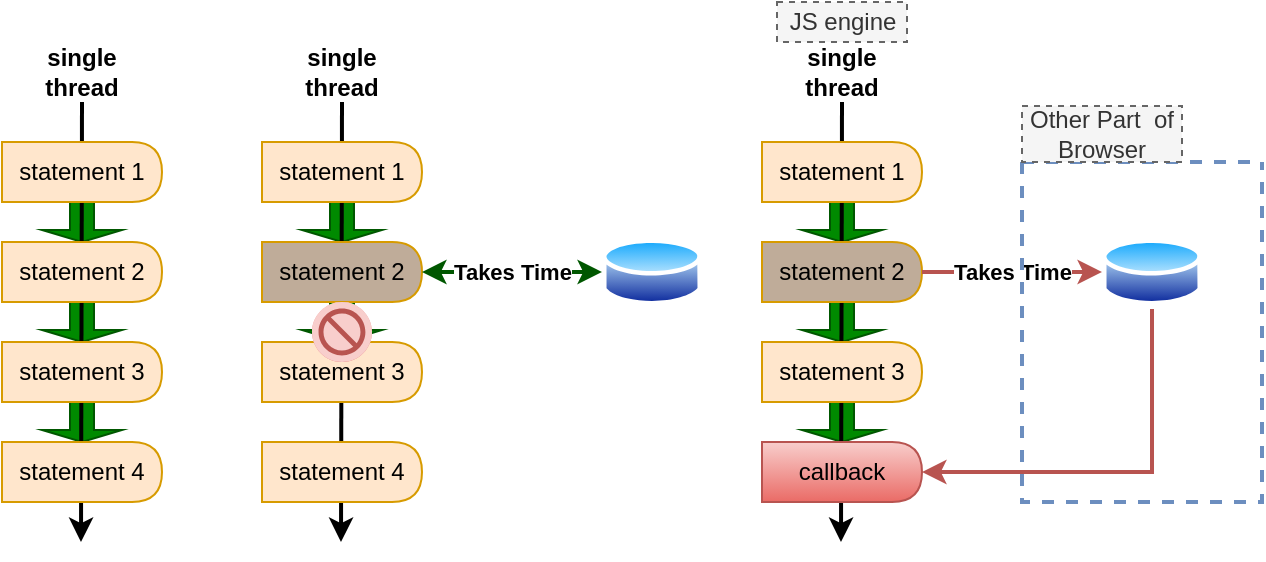<mxfile version="14.7.6" type="device"><diagram id="2njSShDFAdTxB3eOuijg" name="Page-1"><mxGraphModel dx="868" dy="492" grid="1" gridSize="10" guides="1" tooltips="1" connect="1" arrows="1" fold="1" page="1" pageScale="1" pageWidth="850" pageHeight="1100" math="0" shadow="0"><root><mxCell id="0"/><mxCell id="1" parent="0"/><mxCell id="UbrwJkLZV4PAuly_Lew6-12" value="" style="shape=singleArrow;direction=south;whiteSpace=wrap;html=1;fillColor=#008a00;strokeColor=#005700;fontColor=#ffffff;" vertex="1" parent="1"><mxGeometry x="240" y="280" width="40" height="30" as="geometry"/></mxCell><mxCell id="UbrwJkLZV4PAuly_Lew6-11" value="" style="shape=singleArrow;direction=south;whiteSpace=wrap;html=1;fillColor=#008a00;strokeColor=#005700;fontColor=#ffffff;" vertex="1" parent="1"><mxGeometry x="240" y="230" width="40" height="30" as="geometry"/></mxCell><mxCell id="UbrwJkLZV4PAuly_Lew6-10" value="" style="shape=singleArrow;direction=south;whiteSpace=wrap;html=1;fillColor=#008a00;strokeColor=#005700;fontColor=#ffffff;" vertex="1" parent="1"><mxGeometry x="240" y="180" width="40" height="30" as="geometry"/></mxCell><mxCell id="UbrwJkLZV4PAuly_Lew6-14" value="" style="endArrow=classic;html=1;strokeWidth=2;" edge="1" parent="1"><mxGeometry width="50" height="50" relative="1" as="geometry"><mxPoint x="260" y="140" as="sourcePoint"/><mxPoint x="259.5" y="360" as="targetPoint"/></mxGeometry></mxCell><mxCell id="UbrwJkLZV4PAuly_Lew6-5" value="statement 2" style="shape=delay;whiteSpace=wrap;html=1;fillColor=#ffe6cc;strokeColor=#d79b00;" vertex="1" parent="1"><mxGeometry x="220" y="210" width="80" height="30" as="geometry"/></mxCell><mxCell id="UbrwJkLZV4PAuly_Lew6-6" value="statement 1" style="shape=delay;whiteSpace=wrap;html=1;fillColor=#ffe6cc;strokeColor=#d79b00;" vertex="1" parent="1"><mxGeometry x="220" y="160" width="80" height="30" as="geometry"/></mxCell><mxCell id="UbrwJkLZV4PAuly_Lew6-7" value="statement 3" style="shape=delay;whiteSpace=wrap;html=1;fillColor=#ffe6cc;strokeColor=#d79b00;" vertex="1" parent="1"><mxGeometry x="220" y="260" width="80" height="30" as="geometry"/></mxCell><mxCell id="UbrwJkLZV4PAuly_Lew6-8" value="statement 4" style="shape=delay;whiteSpace=wrap;html=1;fillColor=#ffe6cc;strokeColor=#d79b00;" vertex="1" parent="1"><mxGeometry x="220" y="310" width="80" height="30" as="geometry"/></mxCell><mxCell id="UbrwJkLZV4PAuly_Lew6-15" value="single thread" style="text;html=1;strokeColor=none;fillColor=none;align=center;verticalAlign=middle;whiteSpace=wrap;rounded=0;fontStyle=1" vertex="1" parent="1"><mxGeometry x="235" y="110" width="50" height="30" as="geometry"/></mxCell><mxCell id="UbrwJkLZV4PAuly_Lew6-17" value="" style="shape=singleArrow;direction=south;whiteSpace=wrap;html=1;fillColor=#008a00;strokeColor=#005700;fontColor=#ffffff;" vertex="1" parent="1"><mxGeometry x="370" y="230" width="40" height="30" as="geometry"/></mxCell><mxCell id="UbrwJkLZV4PAuly_Lew6-18" value="" style="shape=singleArrow;direction=south;whiteSpace=wrap;html=1;fillColor=#008a00;strokeColor=#005700;fontColor=#ffffff;" vertex="1" parent="1"><mxGeometry x="370" y="180" width="40" height="30" as="geometry"/></mxCell><mxCell id="UbrwJkLZV4PAuly_Lew6-19" value="" style="endArrow=classic;html=1;strokeWidth=2;" edge="1" parent="1"><mxGeometry width="50" height="50" relative="1" as="geometry"><mxPoint x="390" y="140" as="sourcePoint"/><mxPoint x="389.5" y="360" as="targetPoint"/></mxGeometry></mxCell><mxCell id="UbrwJkLZV4PAuly_Lew6-20" value="statement 2" style="shape=delay;whiteSpace=wrap;html=1;strokeColor=#d79b00;fillColor=#BFAC99;" vertex="1" parent="1"><mxGeometry x="350" y="210" width="80" height="30" as="geometry"/></mxCell><mxCell id="UbrwJkLZV4PAuly_Lew6-21" value="statement 1" style="shape=delay;whiteSpace=wrap;html=1;fillColor=#ffe6cc;strokeColor=#d79b00;" vertex="1" parent="1"><mxGeometry x="350" y="160" width="80" height="30" as="geometry"/></mxCell><mxCell id="UbrwJkLZV4PAuly_Lew6-22" value="statement 3" style="shape=delay;whiteSpace=wrap;html=1;fillColor=#ffe6cc;strokeColor=#d79b00;" vertex="1" parent="1"><mxGeometry x="350" y="260" width="80" height="30" as="geometry"/></mxCell><mxCell id="UbrwJkLZV4PAuly_Lew6-23" value="statement 4" style="shape=delay;whiteSpace=wrap;html=1;fillColor=#ffe6cc;strokeColor=#d79b00;" vertex="1" parent="1"><mxGeometry x="350" y="310" width="80" height="30" as="geometry"/></mxCell><mxCell id="UbrwJkLZV4PAuly_Lew6-24" value="single thread" style="text;html=1;strokeColor=none;fillColor=none;align=center;verticalAlign=middle;whiteSpace=wrap;rounded=0;fontStyle=1" vertex="1" parent="1"><mxGeometry x="365" y="110" width="50" height="30" as="geometry"/></mxCell><mxCell id="UbrwJkLZV4PAuly_Lew6-26" value="Takes Time" style="edgeStyle=orthogonalEdgeStyle;rounded=0;orthogonalLoop=1;jettySize=auto;html=1;exitX=0;exitY=0.5;exitDx=0;exitDy=0;entryX=1;entryY=0.5;entryDx=0;entryDy=0;strokeWidth=2;fontStyle=1;fillColor=#008a00;strokeColor=#005700;startArrow=classic;startFill=1;" edge="1" parent="1" source="UbrwJkLZV4PAuly_Lew6-25" target="UbrwJkLZV4PAuly_Lew6-20"><mxGeometry relative="1" as="geometry"/></mxCell><mxCell id="UbrwJkLZV4PAuly_Lew6-25" value="" style="aspect=fixed;perimeter=ellipsePerimeter;html=1;align=center;shadow=0;dashed=0;spacingTop=3;image;image=img/lib/active_directory/database.svg;" vertex="1" parent="1"><mxGeometry x="520" y="206.5" width="50" height="37" as="geometry"/></mxCell><mxCell id="UbrwJkLZV4PAuly_Lew6-27" value="" style="verticalLabelPosition=bottom;html=1;strokeColor=#b85450;verticalAlign=top;align=center;points=[[0.145,0.145,0],[0.5,0,0],[0.855,0.145,0],[1,0.5,0],[0.855,0.855,0],[0.5,1,0],[0.145,0.855,0],[0,0.5,0]];pointerEvents=1;shape=mxgraph.cisco_safe.compositeIcon;bgIcon=ellipse;resIcon=mxgraph.cisco_safe.capability.block;fillColor=#f8cecc;gradientColor=#ea6b66;" vertex="1" parent="1"><mxGeometry x="375" y="240" width="30" height="30" as="geometry"/></mxCell><mxCell id="UbrwJkLZV4PAuly_Lew6-40" value="" style="shape=singleArrow;direction=south;whiteSpace=wrap;html=1;fillColor=#008a00;strokeColor=#005700;fontColor=#ffffff;" vertex="1" parent="1"><mxGeometry x="620" y="280" width="40" height="30" as="geometry"/></mxCell><mxCell id="UbrwJkLZV4PAuly_Lew6-41" value="" style="shape=singleArrow;direction=south;whiteSpace=wrap;html=1;fillColor=#008a00;strokeColor=#005700;fontColor=#ffffff;" vertex="1" parent="1"><mxGeometry x="620" y="230" width="40" height="30" as="geometry"/></mxCell><mxCell id="UbrwJkLZV4PAuly_Lew6-42" value="" style="shape=singleArrow;direction=south;whiteSpace=wrap;html=1;fillColor=#008a00;strokeColor=#005700;fontColor=#ffffff;" vertex="1" parent="1"><mxGeometry x="620" y="180" width="40" height="30" as="geometry"/></mxCell><mxCell id="UbrwJkLZV4PAuly_Lew6-43" value="" style="endArrow=classic;html=1;strokeWidth=2;" edge="1" parent="1"><mxGeometry width="50" height="50" relative="1" as="geometry"><mxPoint x="640" y="140" as="sourcePoint"/><mxPoint x="639.5" y="360" as="targetPoint"/></mxGeometry></mxCell><mxCell id="UbrwJkLZV4PAuly_Lew6-44" value="statement 2" style="shape=delay;whiteSpace=wrap;html=1;strokeColor=#d79b00;fillColor=#BFAC99;" vertex="1" parent="1"><mxGeometry x="600" y="210" width="80" height="30" as="geometry"/></mxCell><mxCell id="UbrwJkLZV4PAuly_Lew6-45" value="statement 1" style="shape=delay;whiteSpace=wrap;html=1;fillColor=#ffe6cc;strokeColor=#d79b00;" vertex="1" parent="1"><mxGeometry x="600" y="160" width="80" height="30" as="geometry"/></mxCell><mxCell id="UbrwJkLZV4PAuly_Lew6-46" value="statement 3" style="shape=delay;whiteSpace=wrap;html=1;fillColor=#ffe6cc;strokeColor=#d79b00;" vertex="1" parent="1"><mxGeometry x="600" y="260" width="80" height="30" as="geometry"/></mxCell><mxCell id="UbrwJkLZV4PAuly_Lew6-47" value="callback" style="shape=delay;whiteSpace=wrap;html=1;fillColor=#f8cecc;strokeColor=#b85450;gradientColor=#ea6b66;" vertex="1" parent="1"><mxGeometry x="600" y="310" width="80" height="30" as="geometry"/></mxCell><mxCell id="UbrwJkLZV4PAuly_Lew6-48" value="single thread" style="text;html=1;strokeColor=none;fillColor=none;align=center;verticalAlign=middle;whiteSpace=wrap;rounded=0;fontStyle=1" vertex="1" parent="1"><mxGeometry x="615" y="110" width="50" height="30" as="geometry"/></mxCell><mxCell id="UbrwJkLZV4PAuly_Lew6-49" value="Takes Time" style="edgeStyle=orthogonalEdgeStyle;rounded=0;orthogonalLoop=1;jettySize=auto;html=1;exitX=0;exitY=0.5;exitDx=0;exitDy=0;entryX=1;entryY=0.5;entryDx=0;entryDy=0;strokeWidth=2;fontStyle=1;gradientColor=#ea6b66;fillColor=#f8cecc;strokeColor=#b85450;startArrow=classic;startFill=1;endArrow=none;endFill=0;" edge="1" parent="1" source="UbrwJkLZV4PAuly_Lew6-50" target="UbrwJkLZV4PAuly_Lew6-44"><mxGeometry relative="1" as="geometry"/></mxCell><mxCell id="UbrwJkLZV4PAuly_Lew6-52" style="edgeStyle=orthogonalEdgeStyle;rounded=0;orthogonalLoop=1;jettySize=auto;html=1;exitX=0.5;exitY=1;exitDx=0;exitDy=0;entryX=1;entryY=0.5;entryDx=0;entryDy=0;startArrow=none;startFill=0;endArrow=classic;endFill=1;strokeWidth=2;gradientColor=#ea6b66;fillColor=#f8cecc;strokeColor=#b85450;" edge="1" parent="1" source="UbrwJkLZV4PAuly_Lew6-50" target="UbrwJkLZV4PAuly_Lew6-47"><mxGeometry relative="1" as="geometry"/></mxCell><mxCell id="UbrwJkLZV4PAuly_Lew6-50" value="" style="aspect=fixed;perimeter=ellipsePerimeter;html=1;align=center;shadow=0;dashed=0;spacingTop=3;image;image=img/lib/active_directory/database.svg;" vertex="1" parent="1"><mxGeometry x="770" y="206.5" width="50" height="37" as="geometry"/></mxCell><mxCell id="UbrwJkLZV4PAuly_Lew6-53" value="" style="swimlane;startSize=0;dashed=1;strokeColor=#6c8ebf;strokeWidth=2;fillColor=#99CCFF;gradientColor=#ffffff;" vertex="1" parent="1"><mxGeometry x="730" y="170" width="120" height="170" as="geometry"/></mxCell><mxCell id="UbrwJkLZV4PAuly_Lew6-55" value="Other Part&amp;nbsp; of Browser" style="text;html=1;strokeColor=#666666;fillColor=#f5f5f5;align=center;verticalAlign=middle;whiteSpace=wrap;rounded=0;dashed=1;fontColor=#333333;" vertex="1" parent="1"><mxGeometry x="730" y="142" width="80" height="28" as="geometry"/></mxCell><mxCell id="UbrwJkLZV4PAuly_Lew6-56" value="JS engine" style="text;html=1;strokeColor=#666666;fillColor=#f5f5f5;align=center;verticalAlign=middle;whiteSpace=wrap;rounded=0;dashed=1;fontColor=#333333;" vertex="1" parent="1"><mxGeometry x="607.5" y="90" width="65" height="20" as="geometry"/></mxCell></root></mxGraphModel></diagram></mxfile>